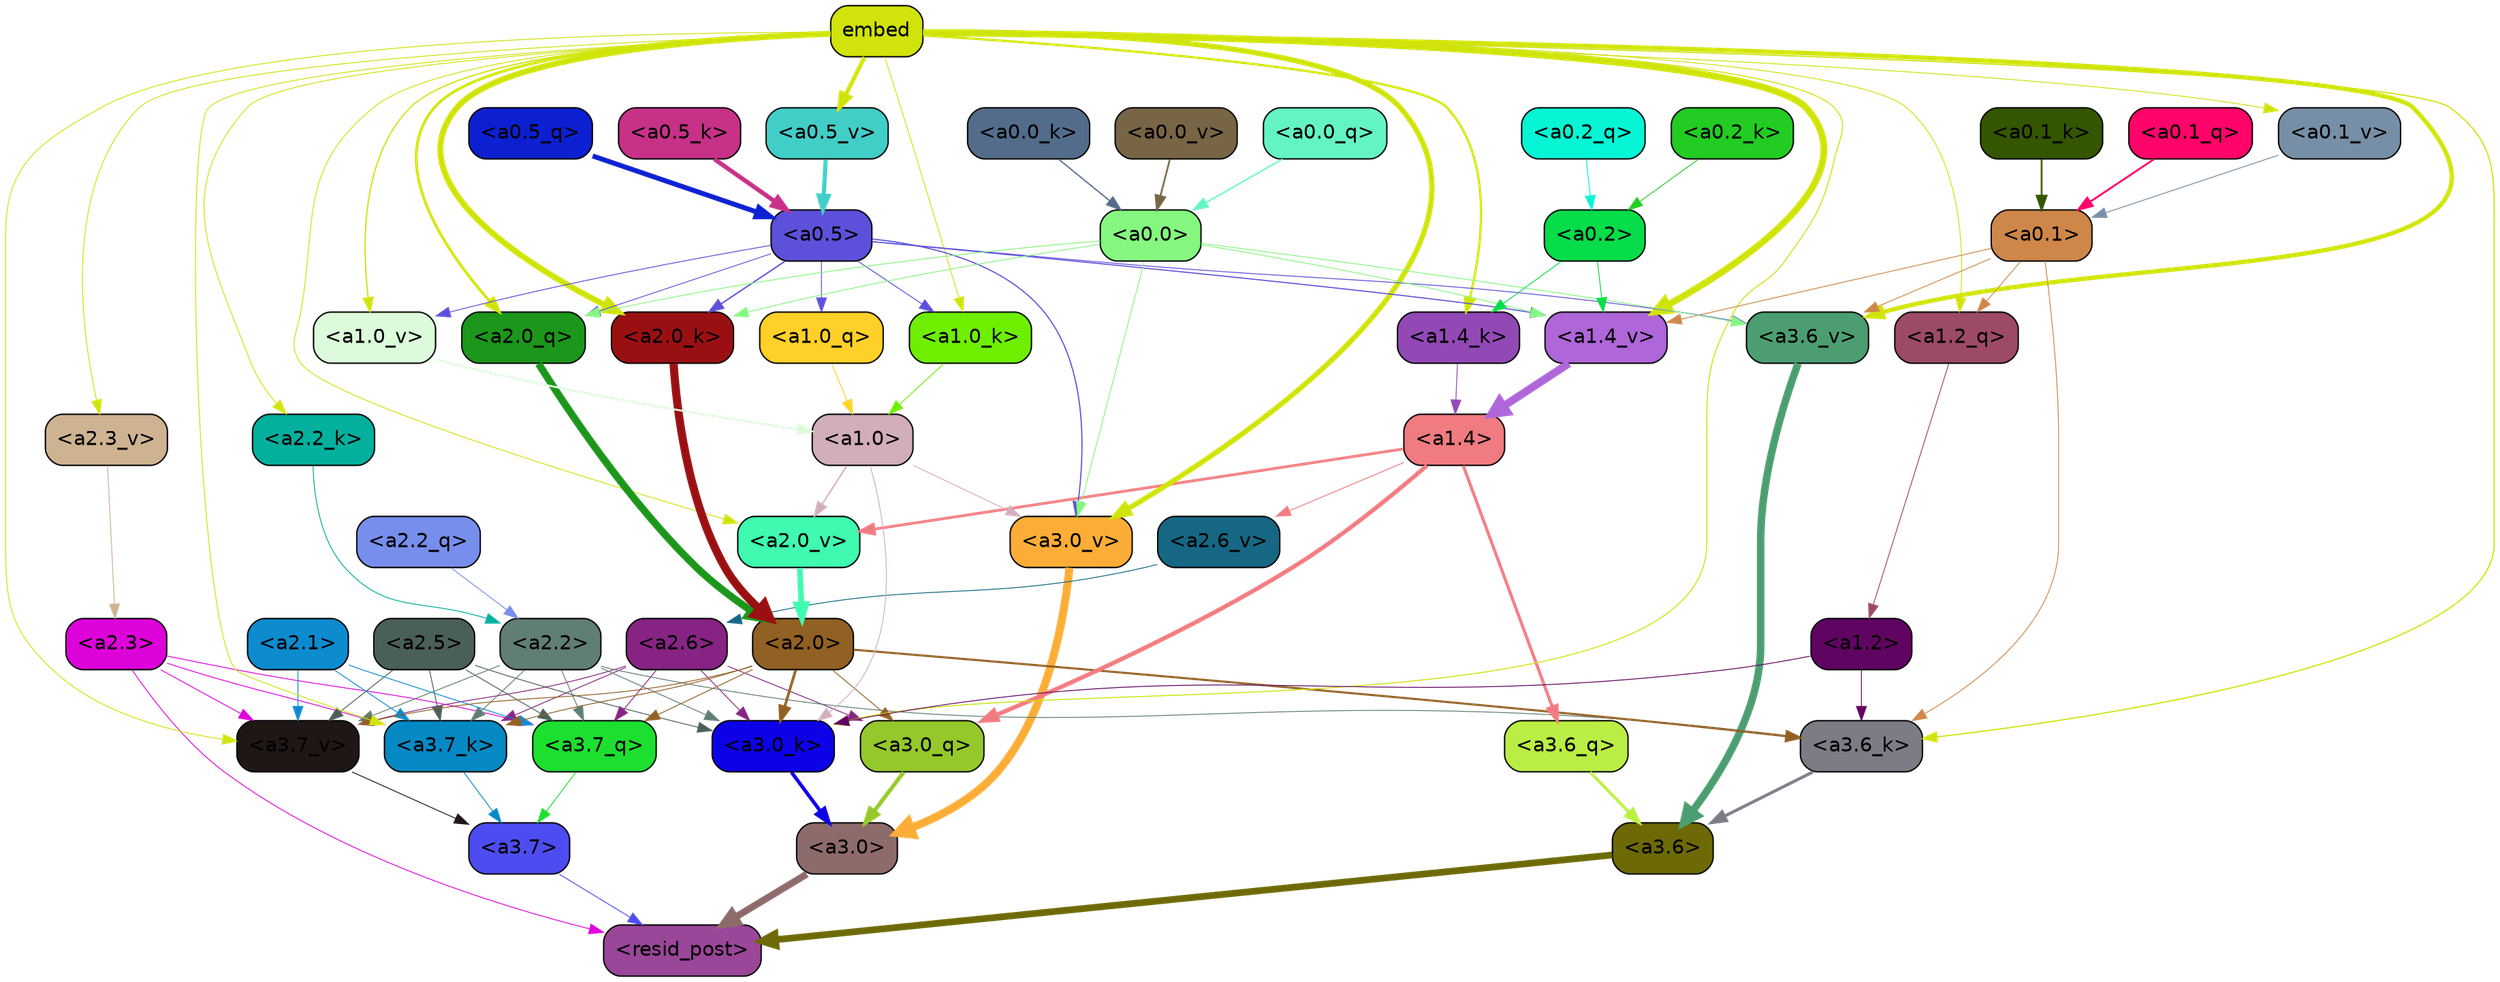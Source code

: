 strict digraph "" {
	graph [bgcolor=transparent,
		layout=dot,
		overlap=false,
		splines=true
	];
	"<a3.7>"	[color=black,
		fillcolor="#4d4cf0",
		fontname=Helvetica,
		shape=box,
		style="filled, rounded"];
	"<resid_post>"	[color=black,
		fillcolor="#9a4699",
		fontname=Helvetica,
		shape=box,
		style="filled, rounded"];
	"<a3.7>" -> "<resid_post>"	[color="#4d4cf0",
		penwidth=0.6];
	"<a3.6>"	[color=black,
		fillcolor="#6c6906",
		fontname=Helvetica,
		shape=box,
		style="filled, rounded"];
	"<a3.6>" -> "<resid_post>"	[color="#6c6906",
		penwidth=4.7534414529800415];
	"<a3.0>"	[color=black,
		fillcolor="#8e6b6b",
		fontname=Helvetica,
		shape=box,
		style="filled, rounded"];
	"<a3.0>" -> "<resid_post>"	[color="#8e6b6b",
		penwidth=4.898576855659485];
	"<a2.3>"	[color=black,
		fillcolor="#de02da",
		fontname=Helvetica,
		shape=box,
		style="filled, rounded"];
	"<a2.3>" -> "<resid_post>"	[color="#de02da",
		penwidth=0.6];
	"<a3.7_q>"	[color=black,
		fillcolor="#1ddf2f",
		fontname=Helvetica,
		shape=box,
		style="filled, rounded"];
	"<a2.3>" -> "<a3.7_q>"	[color="#de02da",
		penwidth=0.6];
	"<a3.7_k>"	[color=black,
		fillcolor="#0589c4",
		fontname=Helvetica,
		shape=box,
		style="filled, rounded"];
	"<a2.3>" -> "<a3.7_k>"	[color="#de02da",
		penwidth=0.6];
	"<a3.7_v>"	[color=black,
		fillcolor="#1f1616",
		fontname=Helvetica,
		shape=box,
		style="filled, rounded"];
	"<a2.3>" -> "<a3.7_v>"	[color="#de02da",
		penwidth=0.6];
	"<a3.7_q>" -> "<a3.7>"	[color="#1ddf2f",
		penwidth=0.6];
	"<a3.6_q>"	[color=black,
		fillcolor="#baee44",
		fontname=Helvetica,
		shape=box,
		style="filled, rounded"];
	"<a3.6_q>" -> "<a3.6>"	[color="#baee44",
		penwidth=2.160832464694977];
	"<a3.0_q>"	[color=black,
		fillcolor="#95c82b",
		fontname=Helvetica,
		shape=box,
		style="filled, rounded"];
	"<a3.0_q>" -> "<a3.0>"	[color="#95c82b",
		penwidth=2.870753765106201];
	"<a3.7_k>" -> "<a3.7>"	[color="#0589c4",
		penwidth=0.6];
	"<a3.6_k>"	[color=black,
		fillcolor="#7b7c84",
		fontname=Helvetica,
		shape=box,
		style="filled, rounded"];
	"<a3.6_k>" -> "<a3.6>"	[color="#7b7c84",
		penwidth=2.13908451795578];
	"<a3.0_k>"	[color=black,
		fillcolor="#0d01e8",
		fontname=Helvetica,
		shape=box,
		style="filled, rounded"];
	"<a3.0_k>" -> "<a3.0>"	[color="#0d01e8",
		penwidth=2.520303964614868];
	"<a3.7_v>" -> "<a3.7>"	[color="#1f1616",
		penwidth=0.6];
	"<a3.6_v>"	[color=black,
		fillcolor="#4c9e70",
		fontname=Helvetica,
		shape=box,
		style="filled, rounded"];
	"<a3.6_v>" -> "<a3.6>"	[color="#4c9e70",
		penwidth=5.297133803367615];
	"<a3.0_v>"	[color=black,
		fillcolor="#fcad37",
		fontname=Helvetica,
		shape=box,
		style="filled, rounded"];
	"<a3.0_v>" -> "<a3.0>"	[color="#fcad37",
		penwidth=5.680712580680847];
	"<a2.6>"	[color=black,
		fillcolor="#872383",
		fontname=Helvetica,
		shape=box,
		style="filled, rounded"];
	"<a2.6>" -> "<a3.7_q>"	[color="#872383",
		penwidth=0.6];
	"<a2.6>" -> "<a3.0_q>"	[color="#872383",
		penwidth=0.6];
	"<a2.6>" -> "<a3.7_k>"	[color="#872383",
		penwidth=0.6];
	"<a2.6>" -> "<a3.0_k>"	[color="#872383",
		penwidth=0.6];
	"<a2.6>" -> "<a3.7_v>"	[color="#872383",
		penwidth=0.6];
	"<a2.5>"	[color=black,
		fillcolor="#4b5f59",
		fontname=Helvetica,
		shape=box,
		style="filled, rounded"];
	"<a2.5>" -> "<a3.7_q>"	[color="#4b5f59",
		penwidth=0.6];
	"<a2.5>" -> "<a3.7_k>"	[color="#4b5f59",
		penwidth=0.6];
	"<a2.5>" -> "<a3.0_k>"	[color="#4b5f59",
		penwidth=0.6];
	"<a2.5>" -> "<a3.7_v>"	[color="#4b5f59",
		penwidth=0.6];
	"<a2.2>"	[color=black,
		fillcolor="#617e74",
		fontname=Helvetica,
		shape=box,
		style="filled, rounded"];
	"<a2.2>" -> "<a3.7_q>"	[color="#617e74",
		penwidth=0.6];
	"<a2.2>" -> "<a3.7_k>"	[color="#617e74",
		penwidth=0.6];
	"<a2.2>" -> "<a3.6_k>"	[color="#617e74",
		penwidth=0.6];
	"<a2.2>" -> "<a3.0_k>"	[color="#617e74",
		penwidth=0.6];
	"<a2.2>" -> "<a3.7_v>"	[color="#617e74",
		penwidth=0.6];
	"<a2.1>"	[color=black,
		fillcolor="#0d8bcf",
		fontname=Helvetica,
		shape=box,
		style="filled, rounded"];
	"<a2.1>" -> "<a3.7_q>"	[color="#0d8bcf",
		penwidth=0.6];
	"<a2.1>" -> "<a3.7_k>"	[color="#0d8bcf",
		penwidth=0.6];
	"<a2.1>" -> "<a3.7_v>"	[color="#0d8bcf",
		penwidth=0.6];
	"<a2.0>"	[color=black,
		fillcolor="#916023",
		fontname=Helvetica,
		shape=box,
		style="filled, rounded"];
	"<a2.0>" -> "<a3.7_q>"	[color="#916023",
		penwidth=0.6];
	"<a2.0>" -> "<a3.0_q>"	[color="#916023",
		penwidth=0.6];
	"<a2.0>" -> "<a3.7_k>"	[color="#916023",
		penwidth=0.6];
	"<a2.0>" -> "<a3.6_k>"	[color="#916023",
		penwidth=1.4784413101151586];
	"<a2.0>" -> "<a3.0_k>"	[color="#916023",
		penwidth=1.8858084231615067];
	"<a2.0>" -> "<a3.7_v>"	[color="#916023",
		penwidth=0.6];
	"<a1.4>"	[color=black,
		fillcolor="#f07b80",
		fontname=Helvetica,
		shape=box,
		style="filled, rounded"];
	"<a1.4>" -> "<a3.6_q>"	[color="#f07b80",
		penwidth=2.149975523352623];
	"<a1.4>" -> "<a3.0_q>"	[color="#f07b80",
		penwidth=3.0018038749694824];
	"<a2.6_v>"	[color=black,
		fillcolor="#166784",
		fontname=Helvetica,
		shape=box,
		style="filled, rounded"];
	"<a1.4>" -> "<a2.6_v>"	[color="#f07b80",
		penwidth=0.6];
	"<a2.0_v>"	[color=black,
		fillcolor="#3ffaaf",
		fontname=Helvetica,
		shape=box,
		style="filled, rounded"];
	"<a1.4>" -> "<a2.0_v>"	[color="#f07b80",
		penwidth=1.925402581691742];
	embed	[color=black,
		fillcolor="#d0e30a",
		fontname=Helvetica,
		shape=box,
		style="filled, rounded"];
	embed -> "<a3.7_k>"	[color="#d0e30a",
		penwidth=0.6];
	embed -> "<a3.6_k>"	[color="#d0e30a",
		penwidth=0.8552796393632889];
	embed -> "<a3.0_k>"	[color="#d0e30a",
		penwidth=0.691851794719696];
	embed -> "<a3.7_v>"	[color="#d0e30a",
		penwidth=0.6];
	embed -> "<a3.6_v>"	[color="#d0e30a",
		penwidth=3.067279100418091];
	embed -> "<a3.0_v>"	[color="#d0e30a",
		penwidth=3.6927278637886047];
	"<a2.0_q>"	[color=black,
		fillcolor="#1c961b",
		fontname=Helvetica,
		shape=box,
		style="filled, rounded"];
	embed -> "<a2.0_q>"	[color="#d0e30a",
		penwidth=1.944248914718628];
	"<a2.2_k>"	[color=black,
		fillcolor="#03b09e",
		fontname=Helvetica,
		shape=box,
		style="filled, rounded"];
	embed -> "<a2.2_k>"	[color="#d0e30a",
		penwidth=0.6];
	"<a2.0_k>"	[color=black,
		fillcolor="#9a1012",
		fontname=Helvetica,
		shape=box,
		style="filled, rounded"];
	embed -> "<a2.0_k>"	[color="#d0e30a",
		penwidth=4.198909968137741];
	"<a2.3_v>"	[color=black,
		fillcolor="#ceb393",
		fontname=Helvetica,
		shape=box,
		style="filled, rounded"];
	embed -> "<a2.3_v>"	[color="#d0e30a",
		penwidth=0.6];
	embed -> "<a2.0_v>"	[color="#d0e30a",
		penwidth=0.6];
	"<a1.2_q>"	[color=black,
		fillcolor="#9c4a66",
		fontname=Helvetica,
		shape=box,
		style="filled, rounded"];
	embed -> "<a1.2_q>"	[color="#d0e30a",
		penwidth=0.6];
	"<a1.4_k>"	[color=black,
		fillcolor="#9249b6",
		fontname=Helvetica,
		shape=box,
		style="filled, rounded"];
	embed -> "<a1.4_k>"	[color="#d0e30a",
		penwidth=1.6299549341201782];
	"<a1.0_k>"	[color=black,
		fillcolor="#6eef02",
		fontname=Helvetica,
		shape=box,
		style="filled, rounded"];
	embed -> "<a1.0_k>"	[color="#d0e30a",
		penwidth=0.6];
	"<a1.4_v>"	[color=black,
		fillcolor="#ae66d8",
		fontname=Helvetica,
		shape=box,
		style="filled, rounded"];
	embed -> "<a1.4_v>"	[color="#d0e30a",
		penwidth=4.780120432376862];
	"<a1.0_v>"	[color=black,
		fillcolor="#dcfbda",
		fontname=Helvetica,
		shape=box,
		style="filled, rounded"];
	embed -> "<a1.0_v>"	[color="#d0e30a",
		penwidth=0.8886437299661338];
	"<a0.5_v>"	[color=black,
		fillcolor="#41cec7",
		fontname=Helvetica,
		shape=box,
		style="filled, rounded"];
	embed -> "<a0.5_v>"	[color="#d0e30a",
		penwidth=2.905687689781189];
	"<a0.1_v>"	[color=black,
		fillcolor="#778fa6",
		fontname=Helvetica,
		shape=box,
		style="filled, rounded"];
	embed -> "<a0.1_v>"	[color="#d0e30a",
		penwidth=0.6];
	"<a1.2>"	[color=black,
		fillcolor="#600461",
		fontname=Helvetica,
		shape=box,
		style="filled, rounded"];
	"<a1.2>" -> "<a3.6_k>"	[color="#600461",
		penwidth=0.6];
	"<a1.2>" -> "<a3.0_k>"	[color="#600461",
		penwidth=0.6];
	"<a0.1>"	[color=black,
		fillcolor="#cf8749",
		fontname=Helvetica,
		shape=box,
		style="filled, rounded"];
	"<a0.1>" -> "<a3.6_k>"	[color="#cf8749",
		penwidth=0.6];
	"<a0.1>" -> "<a3.6_v>"	[color="#cf8749",
		penwidth=0.6];
	"<a0.1>" -> "<a1.2_q>"	[color="#cf8749",
		penwidth=0.6];
	"<a0.1>" -> "<a1.4_v>"	[color="#cf8749",
		penwidth=0.6];
	"<a1.0>"	[color=black,
		fillcolor="#d2aebd",
		fontname=Helvetica,
		shape=box,
		style="filled, rounded"];
	"<a1.0>" -> "<a3.0_k>"	[color="#d2aebd",
		penwidth=0.6];
	"<a1.0>" -> "<a3.0_v>"	[color="#d2aebd",
		penwidth=0.6];
	"<a1.0>" -> "<a2.0_v>"	[color="#d2aebd",
		penwidth=0.9920598268508911];
	"<a0.5>"	[color=black,
		fillcolor="#5d50da",
		fontname=Helvetica,
		shape=box,
		style="filled, rounded"];
	"<a0.5>" -> "<a3.6_v>"	[color="#5d50da",
		penwidth=0.6];
	"<a0.5>" -> "<a3.0_v>"	[color="#5d50da",
		penwidth=0.8028683364391327];
	"<a0.5>" -> "<a2.0_q>"	[color="#5d50da",
		penwidth=0.6];
	"<a0.5>" -> "<a2.0_k>"	[color="#5d50da",
		penwidth=0.9883035719394684];
	"<a1.0_q>"	[color=black,
		fillcolor="#ffd027",
		fontname=Helvetica,
		shape=box,
		style="filled, rounded"];
	"<a0.5>" -> "<a1.0_q>"	[color="#5d50da",
		penwidth=0.6];
	"<a0.5>" -> "<a1.0_k>"	[color="#5d50da",
		penwidth=0.6];
	"<a0.5>" -> "<a1.4_v>"	[color="#5d50da",
		penwidth=0.7686666250228882];
	"<a0.5>" -> "<a1.0_v>"	[color="#5d50da",
		penwidth=0.6];
	"<a0.0>"	[color=black,
		fillcolor="#85f77f",
		fontname=Helvetica,
		shape=box,
		style="filled, rounded"];
	"<a0.0>" -> "<a3.6_v>"	[color="#85f77f",
		penwidth=0.6];
	"<a0.0>" -> "<a3.0_v>"	[color="#85f77f",
		penwidth=0.6];
	"<a0.0>" -> "<a2.0_q>"	[color="#85f77f",
		penwidth=0.6];
	"<a0.0>" -> "<a2.0_k>"	[color="#85f77f",
		penwidth=0.6];
	"<a0.0>" -> "<a1.4_v>"	[color="#85f77f",
		penwidth=0.6];
	"<a2.2_q>"	[color=black,
		fillcolor="#778eec",
		fontname=Helvetica,
		shape=box,
		style="filled, rounded"];
	"<a2.2_q>" -> "<a2.2>"	[color="#778eec",
		penwidth=0.6];
	"<a2.0_q>" -> "<a2.0>"	[color="#1c961b",
		penwidth=5.1847569942474365];
	"<a2.2_k>" -> "<a2.2>"	[color="#03b09e",
		penwidth=0.6149471998214722];
	"<a2.0_k>" -> "<a2.0>"	[color="#9a1012",
		penwidth=5.773491740226746];
	"<a2.6_v>" -> "<a2.6>"	[color="#166784",
		penwidth=0.6];
	"<a2.3_v>" -> "<a2.3>"	[color="#ceb393",
		penwidth=0.6];
	"<a2.0_v>" -> "<a2.0>"	[color="#3ffaaf",
		penwidth=3.9731863737106323];
	"<a1.2_q>" -> "<a1.2>"	[color="#9c4a66",
		penwidth=0.6];
	"<a1.0_q>" -> "<a1.0>"	[color="#ffd027",
		penwidth=0.6];
	"<a1.4_k>" -> "<a1.4>"	[color="#9249b6",
		penwidth=0.6];
	"<a1.0_k>" -> "<a1.0>"	[color="#6eef02",
		penwidth=0.6];
	"<a1.4_v>" -> "<a1.4>"	[color="#ae66d8",
		penwidth=5.565408229827881];
	"<a1.0_v>" -> "<a1.0>"	[color="#dcfbda",
		penwidth=1.3358666002750397];
	"<a0.2>"	[color=black,
		fillcolor="#07dc49",
		fontname=Helvetica,
		shape=box,
		style="filled, rounded"];
	"<a0.2>" -> "<a1.4_k>"	[color="#07dc49",
		penwidth=0.6];
	"<a0.2>" -> "<a1.4_v>"	[color="#07dc49",
		penwidth=0.6];
	"<a0.5_q>"	[color=black,
		fillcolor="#0d20d1",
		fontname=Helvetica,
		shape=box,
		style="filled, rounded"];
	"<a0.5_q>" -> "<a0.5>"	[color="#0d20d1",
		penwidth=3.473052144050598];
	"<a0.2_q>"	[color=black,
		fillcolor="#06f5d5",
		fontname=Helvetica,
		shape=box,
		style="filled, rounded"];
	"<a0.2_q>" -> "<a0.2>"	[color="#06f5d5",
		penwidth=0.615731954574585];
	"<a0.1_q>"	[color=black,
		fillcolor="#ff0469",
		fontname=Helvetica,
		shape=box,
		style="filled, rounded"];
	"<a0.1_q>" -> "<a0.1>"	[color="#ff0469",
		penwidth=1.372210443019867];
	"<a0.0_q>"	[color=black,
		fillcolor="#64f4c3",
		fontname=Helvetica,
		shape=box,
		style="filled, rounded"];
	"<a0.0_q>" -> "<a0.0>"	[color="#64f4c3",
		penwidth=0.9833199977874756];
	"<a0.5_k>"	[color=black,
		fillcolor="#c73187",
		fontname=Helvetica,
		shape=box,
		style="filled, rounded"];
	"<a0.5_k>" -> "<a0.5>"	[color="#c73187",
		penwidth=3.105746805667877];
	"<a0.2_k>"	[color=black,
		fillcolor="#22cc22",
		fontname=Helvetica,
		shape=box,
		style="filled, rounded"];
	"<a0.2_k>" -> "<a0.2>"	[color="#22cc22",
		penwidth=0.6];
	"<a0.1_k>"	[color=black,
		fillcolor="#345600",
		fontname=Helvetica,
		shape=box,
		style="filled, rounded"];
	"<a0.1_k>" -> "<a0.1>"	[color="#345600",
		penwidth=1.2916463017463684];
	"<a0.0_k>"	[color=black,
		fillcolor="#536c8b",
		fontname=Helvetica,
		shape=box,
		style="filled, rounded"];
	"<a0.0_k>" -> "<a0.0>"	[color="#536c8b",
		penwidth=0.9117016792297363];
	"<a0.5_v>" -> "<a0.5>"	[color="#41cec7",
		penwidth=2.9294926524162292];
	"<a0.1_v>" -> "<a0.1>"	[color="#778fa6",
		penwidth=0.6];
	"<a0.0_v>"	[color=black,
		fillcolor="#776545",
		fontname=Helvetica,
		shape=box,
		style="filled, rounded"];
	"<a0.0_v>" -> "<a0.0>"	[color="#776545",
		penwidth=1.2382320165634155];
}
